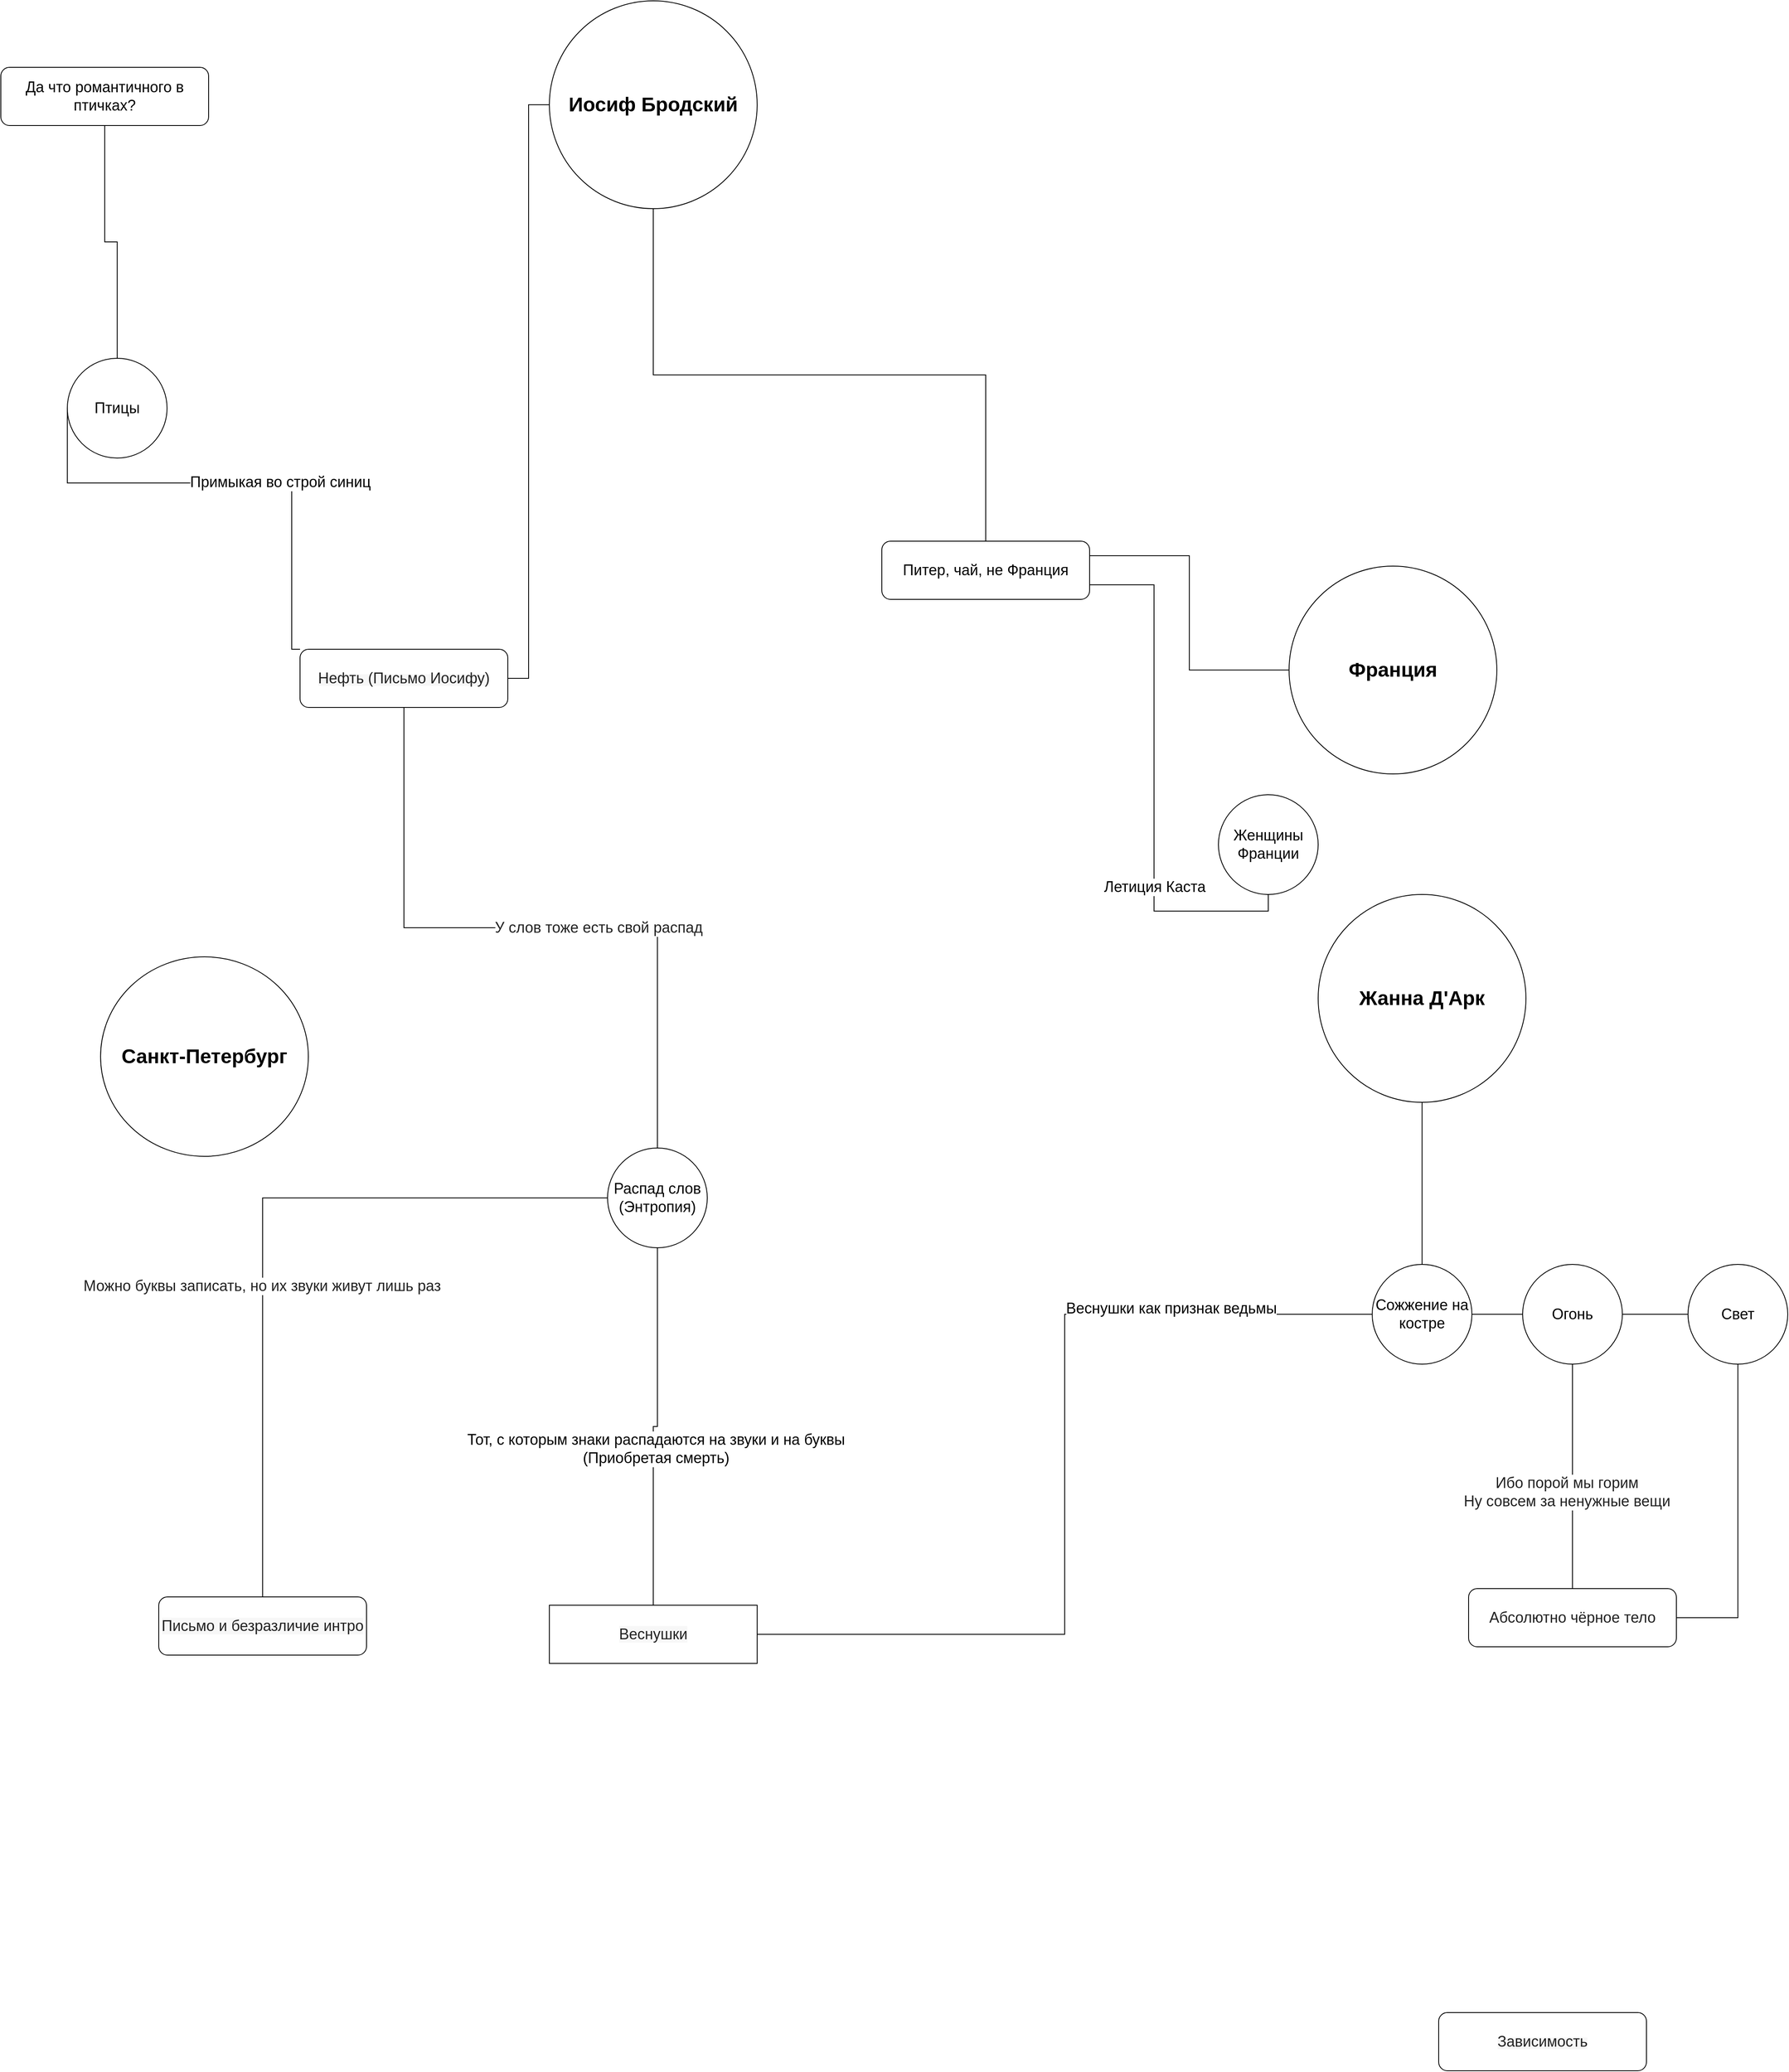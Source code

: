 <mxfile version="14.3.2" type="github"><diagram id="hLvbFPvER6smxe1DaEyC" name="Page-1"><mxGraphModel dx="2311" dy="2585" grid="1" gridSize="10" guides="1" tooltips="1" connect="1" arrows="1" fold="1" page="1" pageScale="1" pageWidth="827" pageHeight="1169" math="0" shadow="0"><root><mxCell id="0"/><mxCell id="1" parent="0"/><mxCell id="1c6ZH7vMenbnLPpmqNAf-1" value="&lt;b&gt;&lt;font style=&quot;font-size: 24px&quot;&gt;Санкт-Петербург&lt;/font&gt;&lt;/b&gt;" style="ellipse;whiteSpace=wrap;html=1;" vertex="1" parent="1"><mxGeometry x="-470" y="110" width="250" height="240" as="geometry"/></mxCell><mxCell id="1c6ZH7vMenbnLPpmqNAf-2" value="&lt;b&gt;&lt;font style=&quot;font-size: 24px&quot;&gt;Иосиф Бродский&lt;/font&gt;&lt;/b&gt;" style="ellipse;whiteSpace=wrap;html=1;" vertex="1" parent="1"><mxGeometry x="70" y="-1040" width="250" height="250" as="geometry"/></mxCell><mxCell id="1c6ZH7vMenbnLPpmqNAf-44" style="edgeStyle=orthogonalEdgeStyle;rounded=0;orthogonalLoop=1;jettySize=auto;html=1;entryX=1;entryY=0.25;entryDx=0;entryDy=0;endArrow=none;endFill=0;" edge="1" parent="1" source="1c6ZH7vMenbnLPpmqNAf-3" target="1c6ZH7vMenbnLPpmqNAf-60"><mxGeometry relative="1" as="geometry"><mxPoint x="660" y="165" as="targetPoint"/></mxGeometry></mxCell><mxCell id="1c6ZH7vMenbnLPpmqNAf-3" value="&lt;b&gt;&lt;font style=&quot;font-size: 24px&quot;&gt;Франция&lt;/font&gt;&lt;/b&gt;" style="ellipse;whiteSpace=wrap;html=1;" vertex="1" parent="1"><mxGeometry x="960" y="-360" width="250" height="250" as="geometry"/></mxCell><mxCell id="1c6ZH7vMenbnLPpmqNAf-4" value="&lt;b&gt;&lt;font style=&quot;font-size: 24px&quot;&gt;Жанна Д'Арк&lt;/font&gt;&lt;/b&gt;" style="ellipse;whiteSpace=wrap;html=1;" vertex="1" parent="1"><mxGeometry x="995" y="35" width="250" height="250" as="geometry"/></mxCell><mxCell id="1c6ZH7vMenbnLPpmqNAf-12" value="&lt;font style=&quot;font-size: 18px&quot;&gt;Распад слов (Энтропия)&lt;/font&gt;" style="ellipse;whiteSpace=wrap;html=1;" vertex="1" parent="1"><mxGeometry x="140" y="340" width="120" height="120" as="geometry"/></mxCell><mxCell id="1c6ZH7vMenbnLPpmqNAf-33" style="edgeStyle=orthogonalEdgeStyle;rounded=0;orthogonalLoop=1;jettySize=auto;html=1;entryX=0;entryY=0.5;entryDx=0;entryDy=0;endArrow=none;endFill=0;exitX=0.5;exitY=0;exitDx=0;exitDy=0;" edge="1" parent="1" source="1c6ZH7vMenbnLPpmqNAf-19" target="1c6ZH7vMenbnLPpmqNAf-12"><mxGeometry relative="1" as="geometry"/></mxCell><mxCell id="1c6ZH7vMenbnLPpmqNAf-34" value="&lt;span style=&quot;color: rgb(34 , 34 , 34) ; font-family: &amp;#34;programme&amp;#34; , &amp;#34;arial&amp;#34; , sans-serif ; font-size: 18px&quot;&gt;Можно буквы записать, но их звуки живут лишь раз&lt;/span&gt;" style="edgeLabel;html=1;align=center;verticalAlign=middle;resizable=0;points=[];" vertex="1" connectable="0" parent="1c6ZH7vMenbnLPpmqNAf-33"><mxGeometry x="-0.164" y="1" relative="1" as="geometry"><mxPoint as="offset"/></mxGeometry></mxCell><mxCell id="1c6ZH7vMenbnLPpmqNAf-19" value="&lt;font size=&quot;1&quot;&gt;&lt;span style=&quot;color: rgb(34 , 34 , 34) ; font-family: &amp;#34;programme&amp;#34; , &amp;#34;arial&amp;#34; , sans-serif ; background-color: rgb(247 , 247 , 247) ; font-size: 18px&quot;&gt;Письмо и безразличие интро&lt;/span&gt;&lt;/font&gt;" style="rounded=1;whiteSpace=wrap;html=1;" vertex="1" parent="1"><mxGeometry x="-400" y="880" width="250" height="70" as="geometry"/></mxCell><mxCell id="1c6ZH7vMenbnLPpmqNAf-32" style="edgeStyle=orthogonalEdgeStyle;rounded=0;orthogonalLoop=1;jettySize=auto;html=1;exitX=0.5;exitY=0;exitDx=0;exitDy=0;endArrow=none;endFill=0;" edge="1" parent="1" source="1c6ZH7vMenbnLPpmqNAf-20" target="1c6ZH7vMenbnLPpmqNAf-12"><mxGeometry relative="1" as="geometry"/></mxCell><mxCell id="1c6ZH7vMenbnLPpmqNAf-35" value="&lt;div style=&quot;font-size: 18px&quot;&gt;&lt;font style=&quot;font-size: 18px&quot;&gt;Тот, с которым знаки распадаются на звуки и на буквы&lt;/font&gt;&lt;/div&gt;&lt;div style=&quot;font-size: 18px&quot;&gt;&lt;font style=&quot;font-size: 18px&quot;&gt;(Приобретая смерть)&lt;/font&gt;&lt;/div&gt;" style="edgeLabel;html=1;align=center;verticalAlign=middle;resizable=0;points=[];" vertex="1" connectable="0" parent="1c6ZH7vMenbnLPpmqNAf-32"><mxGeometry x="-0.136" y="-3" relative="1" as="geometry"><mxPoint as="offset"/></mxGeometry></mxCell><mxCell id="1c6ZH7vMenbnLPpmqNAf-47" style="edgeStyle=orthogonalEdgeStyle;rounded=0;orthogonalLoop=1;jettySize=auto;html=1;entryX=0.5;entryY=1;entryDx=0;entryDy=0;endArrow=none;endFill=0;" edge="1" parent="1" source="1c6ZH7vMenbnLPpmqNAf-20" target="1c6ZH7vMenbnLPpmqNAf-46"><mxGeometry relative="1" as="geometry"/></mxCell><mxCell id="1c6ZH7vMenbnLPpmqNAf-48" value="&lt;font style=&quot;font-size: 18px&quot;&gt;Веснушки как признак ведьмы&lt;/font&gt;" style="edgeLabel;html=1;align=center;verticalAlign=middle;resizable=0;points=[];" vertex="1" connectable="0" parent="1c6ZH7vMenbnLPpmqNAf-47"><mxGeometry x="0.57" y="6" relative="1" as="geometry"><mxPoint y="-1" as="offset"/></mxGeometry></mxCell><mxCell id="1c6ZH7vMenbnLPpmqNAf-20" value="&lt;font size=&quot;1&quot;&gt;&lt;span style=&quot;color: rgb(34 , 34 , 34) ; font-family: &amp;#34;programme&amp;#34; , &amp;#34;arial&amp;#34; , sans-serif ; background-color: rgb(247 , 247 , 247) ; font-size: 18px&quot;&gt;Веснушки&lt;/span&gt;&lt;/font&gt;" style="rounded=1;whiteSpace=wrap;html=1;arcSize=0;" vertex="1" parent="1"><mxGeometry x="70" y="890" width="250" height="70" as="geometry"/></mxCell><mxCell id="1c6ZH7vMenbnLPpmqNAf-61" style="edgeStyle=orthogonalEdgeStyle;rounded=0;orthogonalLoop=1;jettySize=auto;html=1;entryX=1;entryY=0.5;entryDx=0;entryDy=0;endArrow=none;endFill=0;" edge="1" parent="1" source="1c6ZH7vMenbnLPpmqNAf-21" target="1c6ZH7vMenbnLPpmqNAf-54"><mxGeometry relative="1" as="geometry"/></mxCell><mxCell id="1c6ZH7vMenbnLPpmqNAf-64" value="&lt;span style=&quot;color: rgb(34 , 34 , 34) ; font-family: &amp;#34;programme&amp;#34; , &amp;#34;arial&amp;#34; , sans-serif ; font-size: 18px&quot;&gt;Ибо порой мы горим&lt;/span&gt;&lt;br style=&quot;box-sizing: border-box ; color: rgb(34 , 34 , 34) ; font-family: &amp;#34;programme&amp;#34; , &amp;#34;arial&amp;#34; , sans-serif ; font-size: 18px&quot;&gt;&lt;span style=&quot;color: rgb(34 , 34 , 34) ; font-family: &amp;#34;programme&amp;#34; , &amp;#34;arial&amp;#34; , sans-serif ; font-size: 18px&quot;&gt;Ну совсем за ненужные вещи&lt;/span&gt;" style="edgeLabel;html=1;align=center;verticalAlign=middle;resizable=0;points=[];" vertex="1" connectable="0" parent="1c6ZH7vMenbnLPpmqNAf-61"><mxGeometry x="-0.143" y="7" relative="1" as="geometry"><mxPoint y="-1" as="offset"/></mxGeometry></mxCell><mxCell id="1c6ZH7vMenbnLPpmqNAf-62" style="edgeStyle=orthogonalEdgeStyle;rounded=0;orthogonalLoop=1;jettySize=auto;html=1;entryX=1;entryY=0.5;entryDx=0;entryDy=0;endArrow=none;endFill=0;" edge="1" parent="1" source="1c6ZH7vMenbnLPpmqNAf-21" target="1c6ZH7vMenbnLPpmqNAf-55"><mxGeometry relative="1" as="geometry"/></mxCell><mxCell id="1c6ZH7vMenbnLPpmqNAf-21" value="&lt;font color=&quot;#222222&quot; face=&quot;programme, arial, sans-serif&quot; style=&quot;font-size: 18px&quot;&gt;Абсолютно чёрное тело&lt;/font&gt;" style="rounded=1;whiteSpace=wrap;html=1;" vertex="1" parent="1"><mxGeometry x="1176" y="870" width="250" height="70" as="geometry"/></mxCell><mxCell id="1c6ZH7vMenbnLPpmqNAf-22" value="&lt;font color=&quot;#222222&quot; face=&quot;programme, arial, sans-serif&quot;&gt;&lt;span style=&quot;background-color: rgb(247 , 247 , 247)&quot;&gt;&lt;font style=&quot;font-size: 18px&quot;&gt;Зависимость&lt;/font&gt;&lt;br&gt;&lt;/span&gt;&lt;/font&gt;" style="rounded=1;whiteSpace=wrap;html=1;" vertex="1" parent="1"><mxGeometry x="1140" y="1380" width="250" height="70" as="geometry"/></mxCell><mxCell id="1c6ZH7vMenbnLPpmqNAf-50" style="edgeStyle=orthogonalEdgeStyle;rounded=0;orthogonalLoop=1;jettySize=auto;html=1;entryX=0.5;entryY=0;entryDx=0;entryDy=0;endArrow=none;endFill=0;" edge="1" parent="1" source="1c6ZH7vMenbnLPpmqNAf-23" target="1c6ZH7vMenbnLPpmqNAf-49"><mxGeometry relative="1" as="geometry"/></mxCell><mxCell id="1c6ZH7vMenbnLPpmqNAf-23" value="&lt;font style=&quot;font-size: 18px&quot;&gt;Да что романтичного в птичках?&lt;/font&gt;" style="rounded=1;whiteSpace=wrap;html=1;" vertex="1" parent="1"><mxGeometry x="-590" y="-960" width="250" height="70" as="geometry"/></mxCell><mxCell id="1c6ZH7vMenbnLPpmqNAf-38" style="edgeStyle=orthogonalEdgeStyle;rounded=0;orthogonalLoop=1;jettySize=auto;html=1;exitX=0.5;exitY=1;exitDx=0;exitDy=0;entryX=0.5;entryY=0;entryDx=0;entryDy=0;endArrow=none;endFill=0;" edge="1" parent="1" source="1c6ZH7vMenbnLPpmqNAf-37" target="1c6ZH7vMenbnLPpmqNAf-12"><mxGeometry relative="1" as="geometry"/></mxCell><mxCell id="1c6ZH7vMenbnLPpmqNAf-39" value="&lt;span style=&quot;color: rgb(34 , 34 , 34) ; font-family: &amp;#34;programme&amp;#34; , &amp;#34;arial&amp;#34; , sans-serif ; font-size: 18px&quot;&gt;У слов тоже есть свой распад&lt;/span&gt;" style="edgeLabel;html=1;align=center;verticalAlign=middle;resizable=0;points=[];" vertex="1" connectable="0" parent="1c6ZH7vMenbnLPpmqNAf-38"><mxGeometry x="0.195" relative="1" as="geometry"><mxPoint as="offset"/></mxGeometry></mxCell><mxCell id="1c6ZH7vMenbnLPpmqNAf-40" style="edgeStyle=orthogonalEdgeStyle;rounded=0;orthogonalLoop=1;jettySize=auto;html=1;exitX=1;exitY=0.5;exitDx=0;exitDy=0;entryX=0;entryY=0.5;entryDx=0;entryDy=0;endArrow=none;endFill=0;" edge="1" parent="1" source="1c6ZH7vMenbnLPpmqNAf-37" target="1c6ZH7vMenbnLPpmqNAf-2"><mxGeometry relative="1" as="geometry"/></mxCell><mxCell id="1c6ZH7vMenbnLPpmqNAf-37" value="&lt;font color=&quot;#222222&quot; face=&quot;programme, arial, sans-serif&quot;&gt;&lt;span style=&quot;background-color: rgb(247 , 247 , 247)&quot;&gt;&lt;font style=&quot;font-size: 18px&quot;&gt;Нефть (Письмо Иосифу)&lt;/font&gt;&lt;br&gt;&lt;/span&gt;&lt;/font&gt;" style="rounded=1;whiteSpace=wrap;html=1;" vertex="1" parent="1"><mxGeometry x="-230" y="-260" width="250" height="70" as="geometry"/></mxCell><mxCell id="1c6ZH7vMenbnLPpmqNAf-43" style="edgeStyle=orthogonalEdgeStyle;rounded=0;orthogonalLoop=1;jettySize=auto;html=1;entryX=0.5;entryY=1;entryDx=0;entryDy=0;endArrow=none;endFill=0;exitX=0.5;exitY=0;exitDx=0;exitDy=0;" edge="1" parent="1" source="1c6ZH7vMenbnLPpmqNAf-60" target="1c6ZH7vMenbnLPpmqNAf-2"><mxGeometry relative="1" as="geometry"><mxPoint x="600" y="105" as="sourcePoint"/></mxGeometry></mxCell><mxCell id="1c6ZH7vMenbnLPpmqNAf-53" style="edgeStyle=orthogonalEdgeStyle;rounded=0;orthogonalLoop=1;jettySize=auto;html=1;entryX=0.5;entryY=1;entryDx=0;entryDy=0;endArrow=none;endFill=0;" edge="1" parent="1" source="1c6ZH7vMenbnLPpmqNAf-46" target="1c6ZH7vMenbnLPpmqNAf-4"><mxGeometry relative="1" as="geometry"/></mxCell><mxCell id="1c6ZH7vMenbnLPpmqNAf-56" value="" style="edgeStyle=orthogonalEdgeStyle;rounded=0;orthogonalLoop=1;jettySize=auto;html=1;endArrow=none;endFill=0;" edge="1" parent="1" source="1c6ZH7vMenbnLPpmqNAf-46" target="1c6ZH7vMenbnLPpmqNAf-54"><mxGeometry relative="1" as="geometry"/></mxCell><mxCell id="1c6ZH7vMenbnLPpmqNAf-46" value="&lt;span style=&quot;font-size: 18px&quot;&gt;Сожжение на костре&lt;/span&gt;" style="ellipse;whiteSpace=wrap;html=1;direction=south;" vertex="1" parent="1"><mxGeometry x="1060" y="480" width="120" height="120" as="geometry"/></mxCell><mxCell id="1c6ZH7vMenbnLPpmqNAf-51" style="edgeStyle=orthogonalEdgeStyle;rounded=0;orthogonalLoop=1;jettySize=auto;html=1;entryX=0;entryY=0;entryDx=0;entryDy=0;endArrow=none;endFill=0;exitX=0;exitY=0.5;exitDx=0;exitDy=0;" edge="1" parent="1" source="1c6ZH7vMenbnLPpmqNAf-49" target="1c6ZH7vMenbnLPpmqNAf-37"><mxGeometry relative="1" as="geometry"><Array as="points"><mxPoint x="-240" y="-460"/></Array></mxGeometry></mxCell><mxCell id="1c6ZH7vMenbnLPpmqNAf-52" value="&lt;font style=&quot;font-size: 18px&quot;&gt;Примыкая во строй синиц&lt;/font&gt;" style="edgeLabel;html=1;align=center;verticalAlign=middle;resizable=0;points=[];" vertex="1" connectable="0" parent="1c6ZH7vMenbnLPpmqNAf-51"><mxGeometry x="0.214" y="1" relative="1" as="geometry"><mxPoint as="offset"/></mxGeometry></mxCell><mxCell id="1c6ZH7vMenbnLPpmqNAf-49" value="&lt;span style=&quot;font-size: 18px&quot;&gt;Птицы&lt;/span&gt;" style="ellipse;whiteSpace=wrap;html=1;" vertex="1" parent="1"><mxGeometry x="-510" y="-610" width="120" height="120" as="geometry"/></mxCell><mxCell id="1c6ZH7vMenbnLPpmqNAf-58" style="edgeStyle=orthogonalEdgeStyle;rounded=0;orthogonalLoop=1;jettySize=auto;html=1;entryX=0.5;entryY=1;entryDx=0;entryDy=0;endArrow=none;endFill=0;" edge="1" parent="1" source="1c6ZH7vMenbnLPpmqNAf-54" target="1c6ZH7vMenbnLPpmqNAf-55"><mxGeometry relative="1" as="geometry"/></mxCell><mxCell id="1c6ZH7vMenbnLPpmqNAf-54" value="&lt;span style=&quot;font-size: 18px&quot;&gt;Огонь&lt;/span&gt;" style="ellipse;whiteSpace=wrap;html=1;direction=south;" vertex="1" parent="1"><mxGeometry x="1241" y="480" width="120" height="120" as="geometry"/></mxCell><mxCell id="1c6ZH7vMenbnLPpmqNAf-55" value="&lt;span style=&quot;font-size: 18px&quot;&gt;Свет&lt;/span&gt;" style="ellipse;whiteSpace=wrap;html=1;direction=south;" vertex="1" parent="1"><mxGeometry x="1440" y="480" width="120" height="120" as="geometry"/></mxCell><mxCell id="1c6ZH7vMenbnLPpmqNAf-66" style="edgeStyle=orthogonalEdgeStyle;rounded=0;orthogonalLoop=1;jettySize=auto;html=1;entryX=0.5;entryY=1;entryDx=0;entryDy=0;endArrow=none;endFill=0;exitX=1;exitY=0.75;exitDx=0;exitDy=0;" edge="1" parent="1" source="1c6ZH7vMenbnLPpmqNAf-60" target="1c6ZH7vMenbnLPpmqNAf-65"><mxGeometry relative="1" as="geometry"/></mxCell><mxCell id="1c6ZH7vMenbnLPpmqNAf-67" value="&lt;font style=&quot;font-size: 18px&quot;&gt;Летиция Каста&lt;/font&gt;" style="edgeLabel;html=1;align=center;verticalAlign=middle;resizable=0;points=[];" vertex="1" connectable="0" parent="1c6ZH7vMenbnLPpmqNAf-66"><mxGeometry x="0.404" relative="1" as="geometry"><mxPoint as="offset"/></mxGeometry></mxCell><mxCell id="1c6ZH7vMenbnLPpmqNAf-60" value="&lt;span style=&quot;font-size: 18px&quot;&gt;Питер, чай, не Франция&lt;/span&gt;" style="rounded=1;whiteSpace=wrap;html=1;" vertex="1" parent="1"><mxGeometry x="470" y="-390" width="250" height="70" as="geometry"/></mxCell><mxCell id="1c6ZH7vMenbnLPpmqNAf-65" value="&lt;span style=&quot;font-size: 18px&quot;&gt;Женщины Франции&lt;/span&gt;" style="ellipse;whiteSpace=wrap;html=1;" vertex="1" parent="1"><mxGeometry x="875" y="-85" width="120" height="120" as="geometry"/></mxCell></root></mxGraphModel></diagram></mxfile>